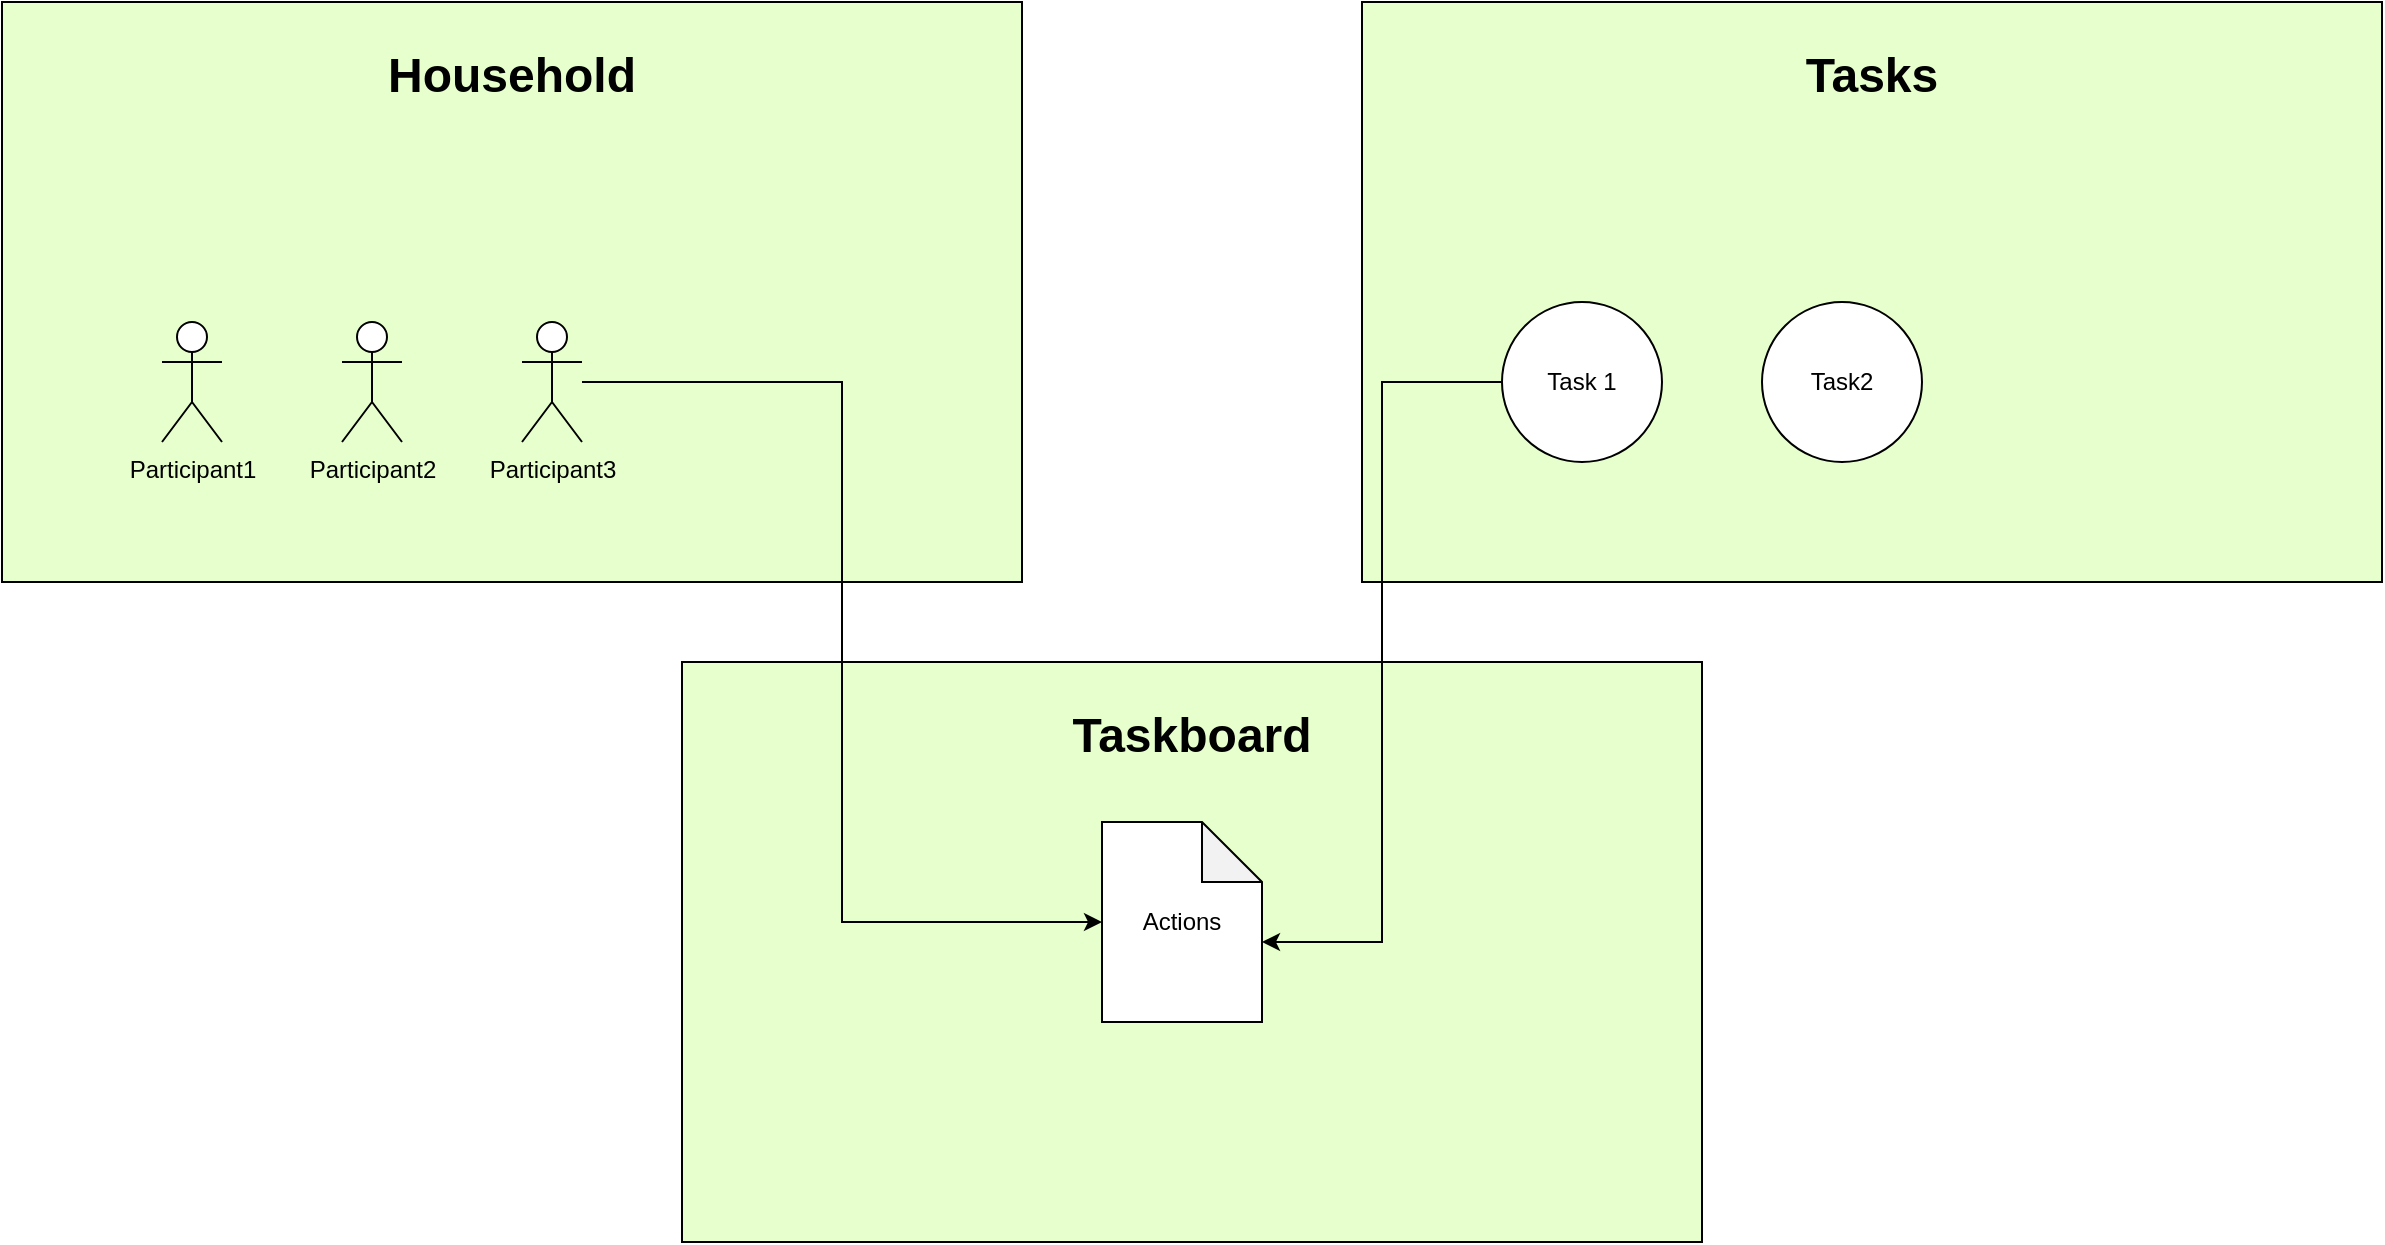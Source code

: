 <mxfile version="24.7.17">
  <diagram name="Page-1" id="fuYgEnnyyk1HbqFeiEho">
    <mxGraphModel dx="1747" dy="650" grid="1" gridSize="10" guides="1" tooltips="1" connect="1" arrows="1" fold="1" page="1" pageScale="1" pageWidth="850" pageHeight="1100" math="0" shadow="0">
      <root>
        <mxCell id="0" />
        <mxCell id="1" parent="0" />
        <mxCell id="Q1BsjIU1wa94I-NG6jPB-1" value="&lt;h1&gt;Household&lt;/h1&gt;" style="rounded=0;whiteSpace=wrap;html=1;verticalAlign=top;labelBackgroundColor=none;fillColor=#E6FFCC;" vertex="1" parent="1">
          <mxGeometry x="200" y="180" width="510" height="290" as="geometry" />
        </mxCell>
        <mxCell id="Q1BsjIU1wa94I-NG6jPB-3" value="Participant1" style="shape=umlActor;verticalLabelPosition=bottom;verticalAlign=top;html=1;outlineConnect=0;" vertex="1" parent="1">
          <mxGeometry x="280" y="340" width="30" height="60" as="geometry" />
        </mxCell>
        <mxCell id="Q1BsjIU1wa94I-NG6jPB-4" value="Participant2" style="shape=umlActor;verticalLabelPosition=bottom;verticalAlign=top;html=1;outlineConnect=0;" vertex="1" parent="1">
          <mxGeometry x="370" y="340" width="30" height="60" as="geometry" />
        </mxCell>
        <mxCell id="Q1BsjIU1wa94I-NG6jPB-5" value="Participant3" style="shape=umlActor;verticalLabelPosition=bottom;verticalAlign=top;html=1;outlineConnect=0;" vertex="1" parent="1">
          <mxGeometry x="460" y="340" width="30" height="60" as="geometry" />
        </mxCell>
        <mxCell id="Q1BsjIU1wa94I-NG6jPB-7" value="&lt;h1&gt;Tasks&lt;/h1&gt;" style="rounded=0;whiteSpace=wrap;html=1;verticalAlign=top;labelBackgroundColor=none;fillColor=#E6FFCC;" vertex="1" parent="1">
          <mxGeometry x="880" y="180" width="510" height="290" as="geometry" />
        </mxCell>
        <mxCell id="Q1BsjIU1wa94I-NG6jPB-8" value="Task 1" style="ellipse;whiteSpace=wrap;html=1;aspect=fixed;" vertex="1" parent="1">
          <mxGeometry x="950" y="330" width="80" height="80" as="geometry" />
        </mxCell>
        <mxCell id="Q1BsjIU1wa94I-NG6jPB-9" value="Task2" style="ellipse;whiteSpace=wrap;html=1;aspect=fixed;" vertex="1" parent="1">
          <mxGeometry x="1080" y="330" width="80" height="80" as="geometry" />
        </mxCell>
        <mxCell id="Q1BsjIU1wa94I-NG6jPB-11" value="&lt;h1&gt;Taskboard&lt;/h1&gt;" style="rounded=0;whiteSpace=wrap;html=1;verticalAlign=top;labelBackgroundColor=none;fillColor=#E6FFCC;" vertex="1" parent="1">
          <mxGeometry x="540" y="510" width="510" height="290" as="geometry" />
        </mxCell>
        <mxCell id="Q1BsjIU1wa94I-NG6jPB-12" value="Actions" style="shape=note;whiteSpace=wrap;html=1;backgroundOutline=1;darkOpacity=0.05;" vertex="1" parent="1">
          <mxGeometry x="750" y="590" width="80" height="100" as="geometry" />
        </mxCell>
        <mxCell id="Q1BsjIU1wa94I-NG6jPB-13" style="edgeStyle=orthogonalEdgeStyle;rounded=0;orthogonalLoop=1;jettySize=auto;html=1;entryX=0;entryY=0.5;entryDx=0;entryDy=0;entryPerimeter=0;" edge="1" parent="1" source="Q1BsjIU1wa94I-NG6jPB-5" target="Q1BsjIU1wa94I-NG6jPB-12">
          <mxGeometry relative="1" as="geometry" />
        </mxCell>
        <mxCell id="Q1BsjIU1wa94I-NG6jPB-14" style="edgeStyle=orthogonalEdgeStyle;rounded=0;orthogonalLoop=1;jettySize=auto;html=1;entryX=1;entryY=0.6;entryDx=0;entryDy=0;entryPerimeter=0;" edge="1" parent="1" source="Q1BsjIU1wa94I-NG6jPB-8" target="Q1BsjIU1wa94I-NG6jPB-12">
          <mxGeometry relative="1" as="geometry" />
        </mxCell>
      </root>
    </mxGraphModel>
  </diagram>
</mxfile>
